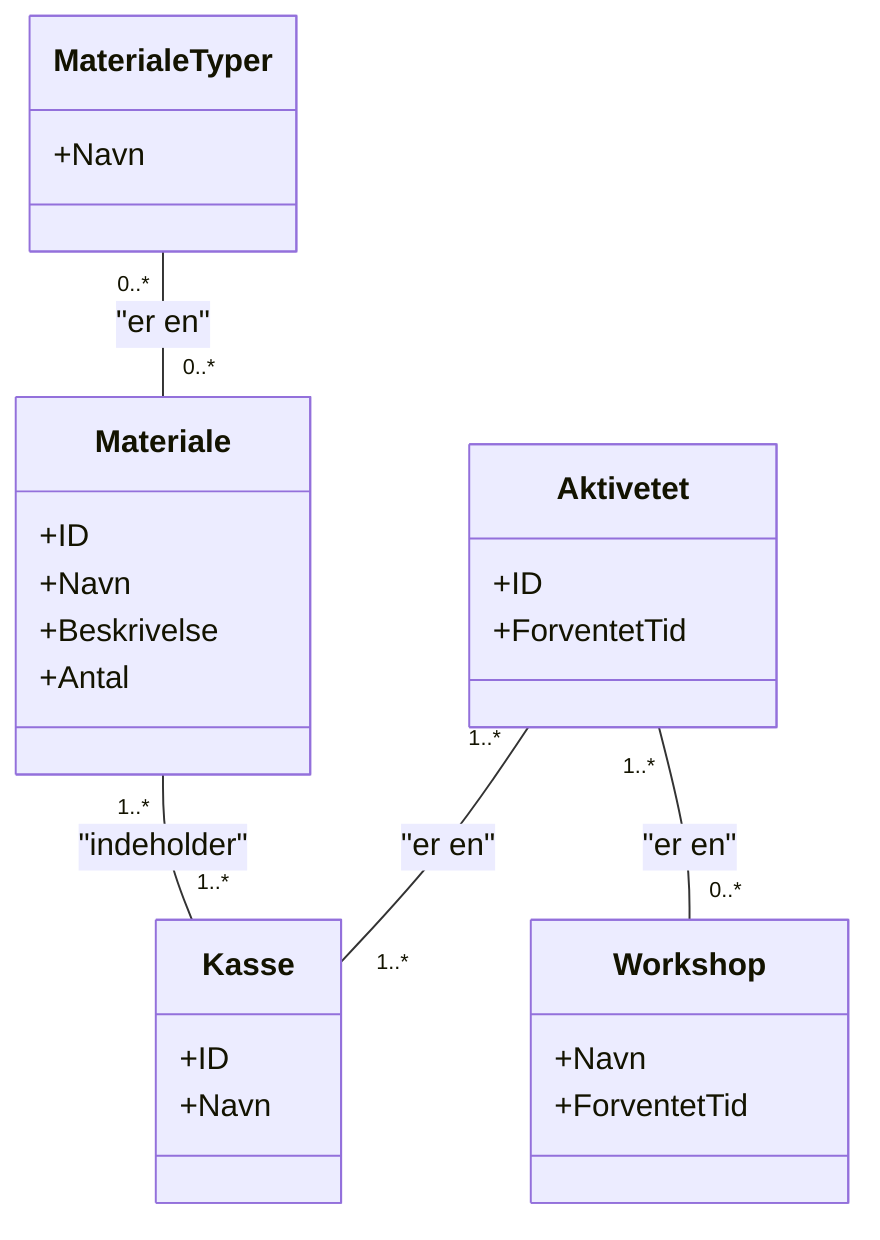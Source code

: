 classDiagram

class MaterialeTyper {
    +Navn
}

class Materiale {
    +ID
    +Navn
    +Beskrivelse
    +Antal
}

class Kasse {
    +ID
    +Navn
}

class Workshop {
    +Navn
    +ForventetTid
}

class Aktivetet {
    +ID
    +ForventetTid
}

Aktivetet "1..*" -- "0..*" Workshop : "er en"
Aktivetet "1..*" -- "1..*" Kasse : "er en"
MaterialeTyper "0..*" -- "0..*" Materiale : "er en"
Materiale "1..*" -- "1..*" Kasse : "indeholder"